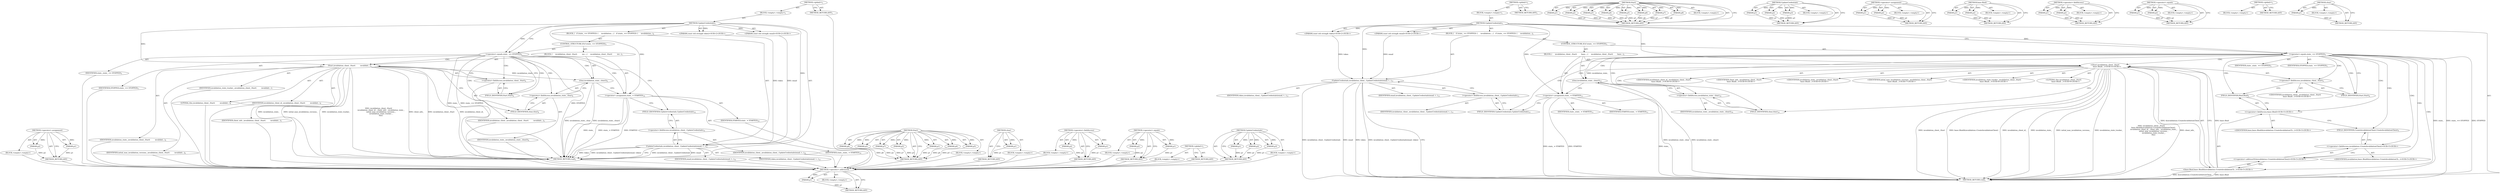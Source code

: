 digraph "clear" {
vulnerable_81 [label=<(METHOD,&lt;operator&gt;.assignment)>];
vulnerable_82 [label=<(PARAM,p1)>];
vulnerable_83 [label=<(PARAM,p2)>];
vulnerable_84 [label=<(BLOCK,&lt;empty&gt;,&lt;empty&gt;)>];
vulnerable_85 [label=<(METHOD_RETURN,ANY)>];
vulnerable_6 [label=<(METHOD,&lt;global&gt;)<SUB>1</SUB>>];
vulnerable_7 [label=<(BLOCK,&lt;empty&gt;,&lt;empty&gt;)<SUB>1</SUB>>];
vulnerable_8 [label=<(METHOD,UpdateCredentials)<SUB>1</SUB>>];
vulnerable_9 [label="<(PARAM,const std::string&amp; email)<SUB>2</SUB>>"];
vulnerable_10 [label="<(PARAM,const std::string&amp; token)<SUB>2</SUB>>"];
vulnerable_11 [label=<(BLOCK,{
   if (state_ == STOPPED) {
     invalidation...,{
   if (state_ == STOPPED) {
     invalidation...)<SUB>2</SUB>>];
vulnerable_12 [label=<(CONTROL_STRUCTURE,IF,if (state_ == STOPPED))<SUB>3</SUB>>];
vulnerable_13 [label=<(&lt;operator&gt;.equals,state_ == STOPPED)<SUB>3</SUB>>];
vulnerable_14 [label=<(IDENTIFIER,state_,state_ == STOPPED)<SUB>3</SUB>>];
vulnerable_15 [label=<(IDENTIFIER,STOPPED,state_ == STOPPED)<SUB>3</SUB>>];
vulnerable_16 [label=<(BLOCK,{
     invalidation_client_.Start(
         inv...,{
     invalidation_client_.Start(
         inv...)<SUB>3</SUB>>];
vulnerable_17 [label=<(Start,invalidation_client_.Start(
         invalidati...)<SUB>4</SUB>>];
vulnerable_18 [label=<(&lt;operator&gt;.fieldAccess,invalidation_client_.Start)<SUB>4</SUB>>];
vulnerable_19 [label=<(IDENTIFIER,invalidation_client_,invalidation_client_.Start(
         invalidati...)<SUB>4</SUB>>];
vulnerable_20 [label=<(FIELD_IDENTIFIER,Start,Start)<SUB>4</SUB>>];
vulnerable_21 [label=<(IDENTIFIER,invalidation_client_id_,invalidation_client_.Start(
         invalidati...)<SUB>5</SUB>>];
vulnerable_22 [label=<(IDENTIFIER,client_info_,invalidation_client_.Start(
         invalidati...)<SUB>5</SUB>>];
vulnerable_23 [label=<(IDENTIFIER,invalidation_state_,invalidation_client_.Start(
         invalidati...)<SUB>5</SUB>>];
vulnerable_24 [label=<(IDENTIFIER,initial_max_invalidation_versions_,invalidation_client_.Start(
         invalidati...)<SUB>6</SUB>>];
vulnerable_25 [label=<(IDENTIFIER,invalidation_state_tracker_,invalidation_client_.Start(
         invalidati...)<SUB>7</SUB>>];
vulnerable_26 [label=<(LITERAL,this,invalidation_client_.Start(
         invalidati...)<SUB>8</SUB>>];
vulnerable_27 [label=<(clear,invalidation_state_.clear())<SUB>9</SUB>>];
vulnerable_28 [label=<(&lt;operator&gt;.fieldAccess,invalidation_state_.clear)<SUB>9</SUB>>];
vulnerable_29 [label=<(IDENTIFIER,invalidation_state_,invalidation_state_.clear())<SUB>9</SUB>>];
vulnerable_30 [label=<(FIELD_IDENTIFIER,clear,clear)<SUB>9</SUB>>];
vulnerable_31 [label=<(&lt;operator&gt;.assignment,state_ = STARTED)<SUB>10</SUB>>];
vulnerable_32 [label=<(IDENTIFIER,state_,state_ = STARTED)<SUB>10</SUB>>];
vulnerable_33 [label=<(IDENTIFIER,STARTED,state_ = STARTED)<SUB>10</SUB>>];
vulnerable_34 [label=<(UpdateCredentials,invalidation_client_.UpdateCredentials(email, t...)<SUB>12</SUB>>];
vulnerable_35 [label=<(&lt;operator&gt;.fieldAccess,invalidation_client_.UpdateCredentials)<SUB>12</SUB>>];
vulnerable_36 [label=<(IDENTIFIER,invalidation_client_,invalidation_client_.UpdateCredentials(email, t...)<SUB>12</SUB>>];
vulnerable_37 [label=<(FIELD_IDENTIFIER,UpdateCredentials,UpdateCredentials)<SUB>12</SUB>>];
vulnerable_38 [label=<(IDENTIFIER,email,invalidation_client_.UpdateCredentials(email, t...)<SUB>12</SUB>>];
vulnerable_39 [label=<(IDENTIFIER,token,invalidation_client_.UpdateCredentials(email, t...)<SUB>12</SUB>>];
vulnerable_40 [label=<(METHOD_RETURN,void)<SUB>1</SUB>>];
vulnerable_42 [label=<(METHOD_RETURN,ANY)<SUB>1</SUB>>];
vulnerable_62 [label=<(METHOD,Start)>];
vulnerable_63 [label=<(PARAM,p1)>];
vulnerable_64 [label=<(PARAM,p2)>];
vulnerable_65 [label=<(PARAM,p3)>];
vulnerable_66 [label=<(PARAM,p4)>];
vulnerable_67 [label=<(PARAM,p5)>];
vulnerable_68 [label=<(PARAM,p6)>];
vulnerable_69 [label=<(PARAM,p7)>];
vulnerable_70 [label=<(BLOCK,&lt;empty&gt;,&lt;empty&gt;)>];
vulnerable_71 [label=<(METHOD_RETURN,ANY)>];
vulnerable_77 [label=<(METHOD,clear)>];
vulnerable_78 [label=<(PARAM,p1)>];
vulnerable_79 [label=<(BLOCK,&lt;empty&gt;,&lt;empty&gt;)>];
vulnerable_80 [label=<(METHOD_RETURN,ANY)>];
vulnerable_72 [label=<(METHOD,&lt;operator&gt;.fieldAccess)>];
vulnerable_73 [label=<(PARAM,p1)>];
vulnerable_74 [label=<(PARAM,p2)>];
vulnerable_75 [label=<(BLOCK,&lt;empty&gt;,&lt;empty&gt;)>];
vulnerable_76 [label=<(METHOD_RETURN,ANY)>];
vulnerable_57 [label=<(METHOD,&lt;operator&gt;.equals)>];
vulnerable_58 [label=<(PARAM,p1)>];
vulnerable_59 [label=<(PARAM,p2)>];
vulnerable_60 [label=<(BLOCK,&lt;empty&gt;,&lt;empty&gt;)>];
vulnerable_61 [label=<(METHOD_RETURN,ANY)>];
vulnerable_51 [label=<(METHOD,&lt;global&gt;)<SUB>1</SUB>>];
vulnerable_52 [label=<(BLOCK,&lt;empty&gt;,&lt;empty&gt;)>];
vulnerable_53 [label=<(METHOD_RETURN,ANY)>];
vulnerable_86 [label=<(METHOD,UpdateCredentials)>];
vulnerable_87 [label=<(PARAM,p1)>];
vulnerable_88 [label=<(PARAM,p2)>];
vulnerable_89 [label=<(PARAM,p3)>];
vulnerable_90 [label=<(BLOCK,&lt;empty&gt;,&lt;empty&gt;)>];
vulnerable_91 [label=<(METHOD_RETURN,ANY)>];
fixed_93 [label=<(METHOD,&lt;operator&gt;.addressOf)>];
fixed_94 [label=<(PARAM,p1)>];
fixed_95 [label=<(BLOCK,&lt;empty&gt;,&lt;empty&gt;)>];
fixed_96 [label=<(METHOD_RETURN,ANY)>];
fixed_6 [label=<(METHOD,&lt;global&gt;)<SUB>1</SUB>>];
fixed_7 [label=<(BLOCK,&lt;empty&gt;,&lt;empty&gt;)<SUB>1</SUB>>];
fixed_8 [label=<(METHOD,UpdateCredentials)<SUB>1</SUB>>];
fixed_9 [label="<(PARAM,const std::string&amp; email)<SUB>2</SUB>>"];
fixed_10 [label="<(PARAM,const std::string&amp; token)<SUB>2</SUB>>"];
fixed_11 [label=<(BLOCK,{
   if (state_ == STOPPED) {
     invalidation...,{
   if (state_ == STOPPED) {
     invalidation...)<SUB>2</SUB>>];
fixed_12 [label=<(CONTROL_STRUCTURE,IF,if (state_ == STOPPED))<SUB>3</SUB>>];
fixed_13 [label=<(&lt;operator&gt;.equals,state_ == STOPPED)<SUB>3</SUB>>];
fixed_14 [label=<(IDENTIFIER,state_,state_ == STOPPED)<SUB>3</SUB>>];
fixed_15 [label=<(IDENTIFIER,STOPPED,state_ == STOPPED)<SUB>3</SUB>>];
fixed_16 [label=<(BLOCK,{
     invalidation_client_.Start(
        base...,{
     invalidation_client_.Start(
        base...)<SUB>3</SUB>>];
fixed_17 [label="<(Start,invalidation_client_.Start(
        base::Bind(...)<SUB>4</SUB>>"];
fixed_18 [label=<(&lt;operator&gt;.fieldAccess,invalidation_client_.Start)<SUB>4</SUB>>];
fixed_19 [label="<(IDENTIFIER,invalidation_client_,invalidation_client_.Start(
        base::Bind(...)<SUB>4</SUB>>"];
fixed_20 [label=<(FIELD_IDENTIFIER,Start,Start)<SUB>4</SUB>>];
fixed_21 [label="<(base.Bind,base::Bind(&amp;invalidation::CreateInvalidationCli...)<SUB>5</SUB>>"];
fixed_22 [label="<(&lt;operator&gt;.fieldAccess,base::Bind)<SUB>5</SUB>>"];
fixed_23 [label="<(IDENTIFIER,base,base::Bind(&amp;invalidation::CreateInvalidationCli...)<SUB>5</SUB>>"];
fixed_24 [label=<(FIELD_IDENTIFIER,Bind,Bind)<SUB>5</SUB>>];
fixed_25 [label="<(&lt;operator&gt;.addressOf,&amp;invalidation::CreateInvalidationClient)<SUB>5</SUB>>"];
fixed_26 [label="<(&lt;operator&gt;.fieldAccess,invalidation::CreateInvalidationClient)<SUB>5</SUB>>"];
fixed_27 [label="<(IDENTIFIER,invalidation,base::Bind(&amp;invalidation::CreateInvalidationCli...)<SUB>5</SUB>>"];
fixed_28 [label=<(FIELD_IDENTIFIER,CreateInvalidationClient,CreateInvalidationClient)<SUB>5</SUB>>];
fixed_29 [label="<(IDENTIFIER,invalidation_client_id_,invalidation_client_.Start(
        base::Bind(...)<SUB>6</SUB>>"];
fixed_30 [label="<(IDENTIFIER,client_info_,invalidation_client_.Start(
        base::Bind(...)<SUB>6</SUB>>"];
fixed_31 [label="<(IDENTIFIER,invalidation_state_,invalidation_client_.Start(
        base::Bind(...)<SUB>6</SUB>>"];
fixed_32 [label="<(IDENTIFIER,initial_max_invalidation_versions_,invalidation_client_.Start(
        base::Bind(...)<SUB>7</SUB>>"];
fixed_33 [label="<(IDENTIFIER,invalidation_state_tracker_,invalidation_client_.Start(
        base::Bind(...)<SUB>8</SUB>>"];
fixed_34 [label="<(LITERAL,this,invalidation_client_.Start(
        base::Bind(...)<SUB>9</SUB>>"];
fixed_35 [label=<(clear,invalidation_state_.clear())<SUB>10</SUB>>];
fixed_36 [label=<(&lt;operator&gt;.fieldAccess,invalidation_state_.clear)<SUB>10</SUB>>];
fixed_37 [label=<(IDENTIFIER,invalidation_state_,invalidation_state_.clear())<SUB>10</SUB>>];
fixed_38 [label=<(FIELD_IDENTIFIER,clear,clear)<SUB>10</SUB>>];
fixed_39 [label=<(&lt;operator&gt;.assignment,state_ = STARTED)<SUB>11</SUB>>];
fixed_40 [label=<(IDENTIFIER,state_,state_ = STARTED)<SUB>11</SUB>>];
fixed_41 [label=<(IDENTIFIER,STARTED,state_ = STARTED)<SUB>11</SUB>>];
fixed_42 [label=<(UpdateCredentials,invalidation_client_.UpdateCredentials(email, t...)<SUB>13</SUB>>];
fixed_43 [label=<(&lt;operator&gt;.fieldAccess,invalidation_client_.UpdateCredentials)<SUB>13</SUB>>];
fixed_44 [label=<(IDENTIFIER,invalidation_client_,invalidation_client_.UpdateCredentials(email, t...)<SUB>13</SUB>>];
fixed_45 [label=<(FIELD_IDENTIFIER,UpdateCredentials,UpdateCredentials)<SUB>13</SUB>>];
fixed_46 [label=<(IDENTIFIER,email,invalidation_client_.UpdateCredentials(email, t...)<SUB>13</SUB>>];
fixed_47 [label=<(IDENTIFIER,token,invalidation_client_.UpdateCredentials(email, t...)<SUB>13</SUB>>];
fixed_48 [label=<(METHOD_RETURN,void)<SUB>1</SUB>>];
fixed_50 [label=<(METHOD_RETURN,ANY)<SUB>1</SUB>>];
fixed_72 [label=<(METHOD,Start)>];
fixed_73 [label=<(PARAM,p1)>];
fixed_74 [label=<(PARAM,p2)>];
fixed_75 [label=<(PARAM,p3)>];
fixed_76 [label=<(PARAM,p4)>];
fixed_77 [label=<(PARAM,p5)>];
fixed_78 [label=<(PARAM,p6)>];
fixed_79 [label=<(PARAM,p7)>];
fixed_80 [label=<(PARAM,p8)>];
fixed_81 [label=<(BLOCK,&lt;empty&gt;,&lt;empty&gt;)>];
fixed_82 [label=<(METHOD_RETURN,ANY)>];
fixed_106 [label=<(METHOD,UpdateCredentials)>];
fixed_107 [label=<(PARAM,p1)>];
fixed_108 [label=<(PARAM,p2)>];
fixed_109 [label=<(PARAM,p3)>];
fixed_110 [label=<(BLOCK,&lt;empty&gt;,&lt;empty&gt;)>];
fixed_111 [label=<(METHOD_RETURN,ANY)>];
fixed_101 [label=<(METHOD,&lt;operator&gt;.assignment)>];
fixed_102 [label=<(PARAM,p1)>];
fixed_103 [label=<(PARAM,p2)>];
fixed_104 [label=<(BLOCK,&lt;empty&gt;,&lt;empty&gt;)>];
fixed_105 [label=<(METHOD_RETURN,ANY)>];
fixed_88 [label=<(METHOD,base.Bind)>];
fixed_89 [label=<(PARAM,p1)>];
fixed_90 [label=<(PARAM,p2)>];
fixed_91 [label=<(BLOCK,&lt;empty&gt;,&lt;empty&gt;)>];
fixed_92 [label=<(METHOD_RETURN,ANY)>];
fixed_83 [label=<(METHOD,&lt;operator&gt;.fieldAccess)>];
fixed_84 [label=<(PARAM,p1)>];
fixed_85 [label=<(PARAM,p2)>];
fixed_86 [label=<(BLOCK,&lt;empty&gt;,&lt;empty&gt;)>];
fixed_87 [label=<(METHOD_RETURN,ANY)>];
fixed_67 [label=<(METHOD,&lt;operator&gt;.equals)>];
fixed_68 [label=<(PARAM,p1)>];
fixed_69 [label=<(PARAM,p2)>];
fixed_70 [label=<(BLOCK,&lt;empty&gt;,&lt;empty&gt;)>];
fixed_71 [label=<(METHOD_RETURN,ANY)>];
fixed_61 [label=<(METHOD,&lt;global&gt;)<SUB>1</SUB>>];
fixed_62 [label=<(BLOCK,&lt;empty&gt;,&lt;empty&gt;)>];
fixed_63 [label=<(METHOD_RETURN,ANY)>];
fixed_97 [label=<(METHOD,clear)>];
fixed_98 [label=<(PARAM,p1)>];
fixed_99 [label=<(BLOCK,&lt;empty&gt;,&lt;empty&gt;)>];
fixed_100 [label=<(METHOD_RETURN,ANY)>];
vulnerable_81 -> vulnerable_82  [key=0, label="AST: "];
vulnerable_81 -> vulnerable_82  [key=1, label="DDG: "];
vulnerable_81 -> vulnerable_84  [key=0, label="AST: "];
vulnerable_81 -> vulnerable_83  [key=0, label="AST: "];
vulnerable_81 -> vulnerable_83  [key=1, label="DDG: "];
vulnerable_81 -> vulnerable_85  [key=0, label="AST: "];
vulnerable_81 -> vulnerable_85  [key=1, label="CFG: "];
vulnerable_82 -> vulnerable_85  [key=0, label="DDG: p1"];
vulnerable_83 -> vulnerable_85  [key=0, label="DDG: p2"];
vulnerable_84 -> fixed_93  [key=0];
vulnerable_85 -> fixed_93  [key=0];
vulnerable_6 -> vulnerable_7  [key=0, label="AST: "];
vulnerable_6 -> vulnerable_42  [key=0, label="AST: "];
vulnerable_6 -> vulnerable_42  [key=1, label="CFG: "];
vulnerable_7 -> vulnerable_8  [key=0, label="AST: "];
vulnerable_8 -> vulnerable_9  [key=0, label="AST: "];
vulnerable_8 -> vulnerable_9  [key=1, label="DDG: "];
vulnerable_8 -> vulnerable_10  [key=0, label="AST: "];
vulnerable_8 -> vulnerable_10  [key=1, label="DDG: "];
vulnerable_8 -> vulnerable_11  [key=0, label="AST: "];
vulnerable_8 -> vulnerable_40  [key=0, label="AST: "];
vulnerable_8 -> vulnerable_13  [key=0, label="CFG: "];
vulnerable_8 -> vulnerable_13  [key=1, label="DDG: "];
vulnerable_8 -> vulnerable_34  [key=0, label="DDG: "];
vulnerable_8 -> vulnerable_31  [key=0, label="DDG: "];
vulnerable_8 -> vulnerable_17  [key=0, label="DDG: "];
vulnerable_9 -> vulnerable_34  [key=0, label="DDG: email"];
vulnerable_10 -> vulnerable_34  [key=0, label="DDG: token"];
vulnerable_11 -> vulnerable_12  [key=0, label="AST: "];
vulnerable_11 -> vulnerable_34  [key=0, label="AST: "];
vulnerable_12 -> vulnerable_13  [key=0, label="AST: "];
vulnerable_12 -> vulnerable_16  [key=0, label="AST: "];
vulnerable_13 -> vulnerable_14  [key=0, label="AST: "];
vulnerable_13 -> vulnerable_15  [key=0, label="AST: "];
vulnerable_13 -> vulnerable_20  [key=0, label="CFG: "];
vulnerable_13 -> vulnerable_20  [key=1, label="CDG: "];
vulnerable_13 -> vulnerable_37  [key=0, label="CFG: "];
vulnerable_13 -> vulnerable_40  [key=0, label="DDG: state_"];
vulnerable_13 -> vulnerable_40  [key=1, label="DDG: state_ == STOPPED"];
vulnerable_13 -> vulnerable_40  [key=2, label="DDG: STOPPED"];
vulnerable_13 -> vulnerable_17  [key=0, label="CDG: "];
vulnerable_13 -> vulnerable_30  [key=0, label="CDG: "];
vulnerable_13 -> vulnerable_18  [key=0, label="CDG: "];
vulnerable_13 -> vulnerable_28  [key=0, label="CDG: "];
vulnerable_13 -> vulnerable_27  [key=0, label="CDG: "];
vulnerable_13 -> vulnerable_31  [key=0, label="CDG: "];
vulnerable_14 -> fixed_93  [key=0];
vulnerable_15 -> fixed_93  [key=0];
vulnerable_16 -> vulnerable_17  [key=0, label="AST: "];
vulnerable_16 -> vulnerable_27  [key=0, label="AST: "];
vulnerable_16 -> vulnerable_31  [key=0, label="AST: "];
vulnerable_17 -> vulnerable_18  [key=0, label="AST: "];
vulnerable_17 -> vulnerable_21  [key=0, label="AST: "];
vulnerable_17 -> vulnerable_22  [key=0, label="AST: "];
vulnerable_17 -> vulnerable_23  [key=0, label="AST: "];
vulnerable_17 -> vulnerable_24  [key=0, label="AST: "];
vulnerable_17 -> vulnerable_25  [key=0, label="AST: "];
vulnerable_17 -> vulnerable_26  [key=0, label="AST: "];
vulnerable_17 -> vulnerable_30  [key=0, label="CFG: "];
vulnerable_17 -> vulnerable_40  [key=0, label="DDG: invalidation_client_.Start"];
vulnerable_17 -> vulnerable_40  [key=1, label="DDG: invalidation_client_id_"];
vulnerable_17 -> vulnerable_40  [key=2, label="DDG: invalidation_state_"];
vulnerable_17 -> vulnerable_40  [key=3, label="DDG: initial_max_invalidation_versions_"];
vulnerable_17 -> vulnerable_40  [key=4, label="DDG: invalidation_state_tracker_"];
vulnerable_17 -> vulnerable_40  [key=5, label="DDG: invalidation_client_.Start(
         invalidation_client_id_, client_info_, invalidation_state_,
         initial_max_invalidation_versions_,
         invalidation_state_tracker_,
        this)"];
vulnerable_17 -> vulnerable_40  [key=6, label="DDG: client_info_"];
vulnerable_17 -> vulnerable_27  [key=0, label="DDG: invalidation_state_"];
vulnerable_18 -> vulnerable_19  [key=0, label="AST: "];
vulnerable_18 -> vulnerable_20  [key=0, label="AST: "];
vulnerable_18 -> vulnerable_17  [key=0, label="CFG: "];
vulnerable_19 -> fixed_93  [key=0];
vulnerable_20 -> vulnerable_18  [key=0, label="CFG: "];
vulnerable_21 -> fixed_93  [key=0];
vulnerable_22 -> fixed_93  [key=0];
vulnerable_23 -> fixed_93  [key=0];
vulnerable_24 -> fixed_93  [key=0];
vulnerable_25 -> fixed_93  [key=0];
vulnerable_26 -> fixed_93  [key=0];
vulnerable_27 -> vulnerable_28  [key=0, label="AST: "];
vulnerable_27 -> vulnerable_31  [key=0, label="CFG: "];
vulnerable_27 -> vulnerable_40  [key=0, label="DDG: invalidation_state_.clear"];
vulnerable_27 -> vulnerable_40  [key=1, label="DDG: invalidation_state_.clear()"];
vulnerable_28 -> vulnerable_29  [key=0, label="AST: "];
vulnerable_28 -> vulnerable_30  [key=0, label="AST: "];
vulnerable_28 -> vulnerable_27  [key=0, label="CFG: "];
vulnerable_29 -> fixed_93  [key=0];
vulnerable_30 -> vulnerable_28  [key=0, label="CFG: "];
vulnerable_31 -> vulnerable_32  [key=0, label="AST: "];
vulnerable_31 -> vulnerable_33  [key=0, label="AST: "];
vulnerable_31 -> vulnerable_37  [key=0, label="CFG: "];
vulnerable_31 -> vulnerable_40  [key=0, label="DDG: state_"];
vulnerable_31 -> vulnerable_40  [key=1, label="DDG: state_ = STARTED"];
vulnerable_31 -> vulnerable_40  [key=2, label="DDG: STARTED"];
vulnerable_32 -> fixed_93  [key=0];
vulnerable_33 -> fixed_93  [key=0];
vulnerable_34 -> vulnerable_35  [key=0, label="AST: "];
vulnerable_34 -> vulnerable_38  [key=0, label="AST: "];
vulnerable_34 -> vulnerable_39  [key=0, label="AST: "];
vulnerable_34 -> vulnerable_40  [key=0, label="CFG: "];
vulnerable_34 -> vulnerable_40  [key=1, label="DDG: invalidation_client_.UpdateCredentials"];
vulnerable_34 -> vulnerable_40  [key=2, label="DDG: email"];
vulnerable_34 -> vulnerable_40  [key=3, label="DDG: token"];
vulnerable_34 -> vulnerable_40  [key=4, label="DDG: invalidation_client_.UpdateCredentials(email, token)"];
vulnerable_35 -> vulnerable_36  [key=0, label="AST: "];
vulnerable_35 -> vulnerable_37  [key=0, label="AST: "];
vulnerable_35 -> vulnerable_34  [key=0, label="CFG: "];
vulnerable_36 -> fixed_93  [key=0];
vulnerable_37 -> vulnerable_35  [key=0, label="CFG: "];
vulnerable_38 -> fixed_93  [key=0];
vulnerable_39 -> fixed_93  [key=0];
vulnerable_40 -> fixed_93  [key=0];
vulnerable_42 -> fixed_93  [key=0];
vulnerable_62 -> vulnerable_63  [key=0, label="AST: "];
vulnerable_62 -> vulnerable_63  [key=1, label="DDG: "];
vulnerable_62 -> vulnerable_70  [key=0, label="AST: "];
vulnerable_62 -> vulnerable_64  [key=0, label="AST: "];
vulnerable_62 -> vulnerable_64  [key=1, label="DDG: "];
vulnerable_62 -> vulnerable_71  [key=0, label="AST: "];
vulnerable_62 -> vulnerable_71  [key=1, label="CFG: "];
vulnerable_62 -> vulnerable_65  [key=0, label="AST: "];
vulnerable_62 -> vulnerable_65  [key=1, label="DDG: "];
vulnerable_62 -> vulnerable_66  [key=0, label="AST: "];
vulnerable_62 -> vulnerable_66  [key=1, label="DDG: "];
vulnerable_62 -> vulnerable_67  [key=0, label="AST: "];
vulnerable_62 -> vulnerable_67  [key=1, label="DDG: "];
vulnerable_62 -> vulnerable_68  [key=0, label="AST: "];
vulnerable_62 -> vulnerable_68  [key=1, label="DDG: "];
vulnerable_62 -> vulnerable_69  [key=0, label="AST: "];
vulnerable_62 -> vulnerable_69  [key=1, label="DDG: "];
vulnerable_63 -> vulnerable_71  [key=0, label="DDG: p1"];
vulnerable_64 -> vulnerable_71  [key=0, label="DDG: p2"];
vulnerable_65 -> vulnerable_71  [key=0, label="DDG: p3"];
vulnerable_66 -> vulnerable_71  [key=0, label="DDG: p4"];
vulnerable_67 -> vulnerable_71  [key=0, label="DDG: p5"];
vulnerable_68 -> vulnerable_71  [key=0, label="DDG: p6"];
vulnerable_69 -> vulnerable_71  [key=0, label="DDG: p7"];
vulnerable_70 -> fixed_93  [key=0];
vulnerable_71 -> fixed_93  [key=0];
vulnerable_77 -> vulnerable_78  [key=0, label="AST: "];
vulnerable_77 -> vulnerable_78  [key=1, label="DDG: "];
vulnerable_77 -> vulnerable_79  [key=0, label="AST: "];
vulnerable_77 -> vulnerable_80  [key=0, label="AST: "];
vulnerable_77 -> vulnerable_80  [key=1, label="CFG: "];
vulnerable_78 -> vulnerable_80  [key=0, label="DDG: p1"];
vulnerable_79 -> fixed_93  [key=0];
vulnerable_80 -> fixed_93  [key=0];
vulnerable_72 -> vulnerable_73  [key=0, label="AST: "];
vulnerable_72 -> vulnerable_73  [key=1, label="DDG: "];
vulnerable_72 -> vulnerable_75  [key=0, label="AST: "];
vulnerable_72 -> vulnerable_74  [key=0, label="AST: "];
vulnerable_72 -> vulnerable_74  [key=1, label="DDG: "];
vulnerable_72 -> vulnerable_76  [key=0, label="AST: "];
vulnerable_72 -> vulnerable_76  [key=1, label="CFG: "];
vulnerable_73 -> vulnerable_76  [key=0, label="DDG: p1"];
vulnerable_74 -> vulnerable_76  [key=0, label="DDG: p2"];
vulnerable_75 -> fixed_93  [key=0];
vulnerable_76 -> fixed_93  [key=0];
vulnerable_57 -> vulnerable_58  [key=0, label="AST: "];
vulnerable_57 -> vulnerable_58  [key=1, label="DDG: "];
vulnerable_57 -> vulnerable_60  [key=0, label="AST: "];
vulnerable_57 -> vulnerable_59  [key=0, label="AST: "];
vulnerable_57 -> vulnerable_59  [key=1, label="DDG: "];
vulnerable_57 -> vulnerable_61  [key=0, label="AST: "];
vulnerable_57 -> vulnerable_61  [key=1, label="CFG: "];
vulnerable_58 -> vulnerable_61  [key=0, label="DDG: p1"];
vulnerable_59 -> vulnerable_61  [key=0, label="DDG: p2"];
vulnerable_60 -> fixed_93  [key=0];
vulnerable_61 -> fixed_93  [key=0];
vulnerable_51 -> vulnerable_52  [key=0, label="AST: "];
vulnerable_51 -> vulnerable_53  [key=0, label="AST: "];
vulnerable_51 -> vulnerable_53  [key=1, label="CFG: "];
vulnerable_52 -> fixed_93  [key=0];
vulnerable_53 -> fixed_93  [key=0];
vulnerable_86 -> vulnerable_87  [key=0, label="AST: "];
vulnerable_86 -> vulnerable_87  [key=1, label="DDG: "];
vulnerable_86 -> vulnerable_90  [key=0, label="AST: "];
vulnerable_86 -> vulnerable_88  [key=0, label="AST: "];
vulnerable_86 -> vulnerable_88  [key=1, label="DDG: "];
vulnerable_86 -> vulnerable_91  [key=0, label="AST: "];
vulnerable_86 -> vulnerable_91  [key=1, label="CFG: "];
vulnerable_86 -> vulnerable_89  [key=0, label="AST: "];
vulnerable_86 -> vulnerable_89  [key=1, label="DDG: "];
vulnerable_87 -> vulnerable_91  [key=0, label="DDG: p1"];
vulnerable_88 -> vulnerable_91  [key=0, label="DDG: p2"];
vulnerable_89 -> vulnerable_91  [key=0, label="DDG: p3"];
vulnerable_90 -> fixed_93  [key=0];
vulnerable_91 -> fixed_93  [key=0];
fixed_93 -> fixed_94  [key=0, label="AST: "];
fixed_93 -> fixed_94  [key=1, label="DDG: "];
fixed_93 -> fixed_95  [key=0, label="AST: "];
fixed_93 -> fixed_96  [key=0, label="AST: "];
fixed_93 -> fixed_96  [key=1, label="CFG: "];
fixed_94 -> fixed_96  [key=0, label="DDG: p1"];
fixed_6 -> fixed_7  [key=0, label="AST: "];
fixed_6 -> fixed_50  [key=0, label="AST: "];
fixed_6 -> fixed_50  [key=1, label="CFG: "];
fixed_7 -> fixed_8  [key=0, label="AST: "];
fixed_8 -> fixed_9  [key=0, label="AST: "];
fixed_8 -> fixed_9  [key=1, label="DDG: "];
fixed_8 -> fixed_10  [key=0, label="AST: "];
fixed_8 -> fixed_10  [key=1, label="DDG: "];
fixed_8 -> fixed_11  [key=0, label="AST: "];
fixed_8 -> fixed_48  [key=0, label="AST: "];
fixed_8 -> fixed_13  [key=0, label="CFG: "];
fixed_8 -> fixed_13  [key=1, label="DDG: "];
fixed_8 -> fixed_42  [key=0, label="DDG: "];
fixed_8 -> fixed_39  [key=0, label="DDG: "];
fixed_8 -> fixed_17  [key=0, label="DDG: "];
fixed_9 -> fixed_42  [key=0, label="DDG: email"];
fixed_10 -> fixed_42  [key=0, label="DDG: token"];
fixed_11 -> fixed_12  [key=0, label="AST: "];
fixed_11 -> fixed_42  [key=0, label="AST: "];
fixed_12 -> fixed_13  [key=0, label="AST: "];
fixed_12 -> fixed_16  [key=0, label="AST: "];
fixed_13 -> fixed_14  [key=0, label="AST: "];
fixed_13 -> fixed_15  [key=0, label="AST: "];
fixed_13 -> fixed_20  [key=0, label="CFG: "];
fixed_13 -> fixed_20  [key=1, label="CDG: "];
fixed_13 -> fixed_45  [key=0, label="CFG: "];
fixed_13 -> fixed_48  [key=0, label="DDG: state_"];
fixed_13 -> fixed_48  [key=1, label="DDG: state_ == STOPPED"];
fixed_13 -> fixed_48  [key=2, label="DDG: STOPPED"];
fixed_13 -> fixed_24  [key=0, label="CDG: "];
fixed_13 -> fixed_17  [key=0, label="CDG: "];
fixed_13 -> fixed_21  [key=0, label="CDG: "];
fixed_13 -> fixed_26  [key=0, label="CDG: "];
fixed_13 -> fixed_28  [key=0, label="CDG: "];
fixed_13 -> fixed_36  [key=0, label="CDG: "];
fixed_13 -> fixed_38  [key=0, label="CDG: "];
fixed_13 -> fixed_25  [key=0, label="CDG: "];
fixed_13 -> fixed_22  [key=0, label="CDG: "];
fixed_13 -> fixed_18  [key=0, label="CDG: "];
fixed_13 -> fixed_35  [key=0, label="CDG: "];
fixed_13 -> fixed_39  [key=0, label="CDG: "];
fixed_16 -> fixed_17  [key=0, label="AST: "];
fixed_16 -> fixed_35  [key=0, label="AST: "];
fixed_16 -> fixed_39  [key=0, label="AST: "];
fixed_17 -> fixed_18  [key=0, label="AST: "];
fixed_17 -> fixed_21  [key=0, label="AST: "];
fixed_17 -> fixed_29  [key=0, label="AST: "];
fixed_17 -> fixed_30  [key=0, label="AST: "];
fixed_17 -> fixed_31  [key=0, label="AST: "];
fixed_17 -> fixed_32  [key=0, label="AST: "];
fixed_17 -> fixed_33  [key=0, label="AST: "];
fixed_17 -> fixed_34  [key=0, label="AST: "];
fixed_17 -> fixed_38  [key=0, label="CFG: "];
fixed_17 -> fixed_48  [key=0, label="DDG: invalidation_client_.Start"];
fixed_17 -> fixed_48  [key=1, label="DDG: base::Bind(&amp;invalidation::CreateInvalidationClient)"];
fixed_17 -> fixed_48  [key=2, label="DDG: invalidation_client_id_"];
fixed_17 -> fixed_48  [key=3, label="DDG: invalidation_state_"];
fixed_17 -> fixed_48  [key=4, label="DDG: initial_max_invalidation_versions_"];
fixed_17 -> fixed_48  [key=5, label="DDG: invalidation_state_tracker_"];
fixed_17 -> fixed_48  [key=6, label="DDG: invalidation_client_.Start(
        base::Bind(&amp;invalidation::CreateInvalidationClient),
         invalidation_client_id_, client_info_, invalidation_state_,
         initial_max_invalidation_versions_,
         invalidation_state_tracker_,
        this)"];
fixed_17 -> fixed_48  [key=7, label="DDG: client_info_"];
fixed_17 -> fixed_35  [key=0, label="DDG: invalidation_state_"];
fixed_18 -> fixed_19  [key=0, label="AST: "];
fixed_18 -> fixed_20  [key=0, label="AST: "];
fixed_18 -> fixed_24  [key=0, label="CFG: "];
fixed_20 -> fixed_18  [key=0, label="CFG: "];
fixed_21 -> fixed_22  [key=0, label="AST: "];
fixed_21 -> fixed_25  [key=0, label="AST: "];
fixed_21 -> fixed_17  [key=0, label="CFG: "];
fixed_21 -> fixed_17  [key=1, label="DDG: base::Bind"];
fixed_21 -> fixed_17  [key=2, label="DDG: &amp;invalidation::CreateInvalidationClient"];
fixed_21 -> fixed_48  [key=0, label="DDG: base::Bind"];
fixed_21 -> fixed_48  [key=1, label="DDG: &amp;invalidation::CreateInvalidationClient"];
fixed_22 -> fixed_23  [key=0, label="AST: "];
fixed_22 -> fixed_24  [key=0, label="AST: "];
fixed_22 -> fixed_28  [key=0, label="CFG: "];
fixed_24 -> fixed_22  [key=0, label="CFG: "];
fixed_25 -> fixed_26  [key=0, label="AST: "];
fixed_25 -> fixed_21  [key=0, label="CFG: "];
fixed_26 -> fixed_27  [key=0, label="AST: "];
fixed_26 -> fixed_28  [key=0, label="AST: "];
fixed_26 -> fixed_25  [key=0, label="CFG: "];
fixed_28 -> fixed_26  [key=0, label="CFG: "];
fixed_35 -> fixed_36  [key=0, label="AST: "];
fixed_35 -> fixed_39  [key=0, label="CFG: "];
fixed_35 -> fixed_48  [key=0, label="DDG: invalidation_state_.clear"];
fixed_35 -> fixed_48  [key=1, label="DDG: invalidation_state_.clear()"];
fixed_36 -> fixed_37  [key=0, label="AST: "];
fixed_36 -> fixed_38  [key=0, label="AST: "];
fixed_36 -> fixed_35  [key=0, label="CFG: "];
fixed_38 -> fixed_36  [key=0, label="CFG: "];
fixed_39 -> fixed_40  [key=0, label="AST: "];
fixed_39 -> fixed_41  [key=0, label="AST: "];
fixed_39 -> fixed_45  [key=0, label="CFG: "];
fixed_39 -> fixed_48  [key=0, label="DDG: state_"];
fixed_39 -> fixed_48  [key=1, label="DDG: state_ = STARTED"];
fixed_39 -> fixed_48  [key=2, label="DDG: STARTED"];
fixed_42 -> fixed_43  [key=0, label="AST: "];
fixed_42 -> fixed_46  [key=0, label="AST: "];
fixed_42 -> fixed_47  [key=0, label="AST: "];
fixed_42 -> fixed_48  [key=0, label="CFG: "];
fixed_42 -> fixed_48  [key=1, label="DDG: invalidation_client_.UpdateCredentials"];
fixed_42 -> fixed_48  [key=2, label="DDG: email"];
fixed_42 -> fixed_48  [key=3, label="DDG: token"];
fixed_42 -> fixed_48  [key=4, label="DDG: invalidation_client_.UpdateCredentials(email, token)"];
fixed_43 -> fixed_44  [key=0, label="AST: "];
fixed_43 -> fixed_45  [key=0, label="AST: "];
fixed_43 -> fixed_42  [key=0, label="CFG: "];
fixed_45 -> fixed_43  [key=0, label="CFG: "];
fixed_72 -> fixed_73  [key=0, label="AST: "];
fixed_72 -> fixed_73  [key=1, label="DDG: "];
fixed_72 -> fixed_81  [key=0, label="AST: "];
fixed_72 -> fixed_74  [key=0, label="AST: "];
fixed_72 -> fixed_74  [key=1, label="DDG: "];
fixed_72 -> fixed_82  [key=0, label="AST: "];
fixed_72 -> fixed_82  [key=1, label="CFG: "];
fixed_72 -> fixed_75  [key=0, label="AST: "];
fixed_72 -> fixed_75  [key=1, label="DDG: "];
fixed_72 -> fixed_76  [key=0, label="AST: "];
fixed_72 -> fixed_76  [key=1, label="DDG: "];
fixed_72 -> fixed_77  [key=0, label="AST: "];
fixed_72 -> fixed_77  [key=1, label="DDG: "];
fixed_72 -> fixed_78  [key=0, label="AST: "];
fixed_72 -> fixed_78  [key=1, label="DDG: "];
fixed_72 -> fixed_79  [key=0, label="AST: "];
fixed_72 -> fixed_79  [key=1, label="DDG: "];
fixed_72 -> fixed_80  [key=0, label="AST: "];
fixed_72 -> fixed_80  [key=1, label="DDG: "];
fixed_73 -> fixed_82  [key=0, label="DDG: p1"];
fixed_74 -> fixed_82  [key=0, label="DDG: p2"];
fixed_75 -> fixed_82  [key=0, label="DDG: p3"];
fixed_76 -> fixed_82  [key=0, label="DDG: p4"];
fixed_77 -> fixed_82  [key=0, label="DDG: p5"];
fixed_78 -> fixed_82  [key=0, label="DDG: p6"];
fixed_79 -> fixed_82  [key=0, label="DDG: p7"];
fixed_80 -> fixed_82  [key=0, label="DDG: p8"];
fixed_106 -> fixed_107  [key=0, label="AST: "];
fixed_106 -> fixed_107  [key=1, label="DDG: "];
fixed_106 -> fixed_110  [key=0, label="AST: "];
fixed_106 -> fixed_108  [key=0, label="AST: "];
fixed_106 -> fixed_108  [key=1, label="DDG: "];
fixed_106 -> fixed_111  [key=0, label="AST: "];
fixed_106 -> fixed_111  [key=1, label="CFG: "];
fixed_106 -> fixed_109  [key=0, label="AST: "];
fixed_106 -> fixed_109  [key=1, label="DDG: "];
fixed_107 -> fixed_111  [key=0, label="DDG: p1"];
fixed_108 -> fixed_111  [key=0, label="DDG: p2"];
fixed_109 -> fixed_111  [key=0, label="DDG: p3"];
fixed_101 -> fixed_102  [key=0, label="AST: "];
fixed_101 -> fixed_102  [key=1, label="DDG: "];
fixed_101 -> fixed_104  [key=0, label="AST: "];
fixed_101 -> fixed_103  [key=0, label="AST: "];
fixed_101 -> fixed_103  [key=1, label="DDG: "];
fixed_101 -> fixed_105  [key=0, label="AST: "];
fixed_101 -> fixed_105  [key=1, label="CFG: "];
fixed_102 -> fixed_105  [key=0, label="DDG: p1"];
fixed_103 -> fixed_105  [key=0, label="DDG: p2"];
fixed_88 -> fixed_89  [key=0, label="AST: "];
fixed_88 -> fixed_89  [key=1, label="DDG: "];
fixed_88 -> fixed_91  [key=0, label="AST: "];
fixed_88 -> fixed_90  [key=0, label="AST: "];
fixed_88 -> fixed_90  [key=1, label="DDG: "];
fixed_88 -> fixed_92  [key=0, label="AST: "];
fixed_88 -> fixed_92  [key=1, label="CFG: "];
fixed_89 -> fixed_92  [key=0, label="DDG: p1"];
fixed_90 -> fixed_92  [key=0, label="DDG: p2"];
fixed_83 -> fixed_84  [key=0, label="AST: "];
fixed_83 -> fixed_84  [key=1, label="DDG: "];
fixed_83 -> fixed_86  [key=0, label="AST: "];
fixed_83 -> fixed_85  [key=0, label="AST: "];
fixed_83 -> fixed_85  [key=1, label="DDG: "];
fixed_83 -> fixed_87  [key=0, label="AST: "];
fixed_83 -> fixed_87  [key=1, label="CFG: "];
fixed_84 -> fixed_87  [key=0, label="DDG: p1"];
fixed_85 -> fixed_87  [key=0, label="DDG: p2"];
fixed_67 -> fixed_68  [key=0, label="AST: "];
fixed_67 -> fixed_68  [key=1, label="DDG: "];
fixed_67 -> fixed_70  [key=0, label="AST: "];
fixed_67 -> fixed_69  [key=0, label="AST: "];
fixed_67 -> fixed_69  [key=1, label="DDG: "];
fixed_67 -> fixed_71  [key=0, label="AST: "];
fixed_67 -> fixed_71  [key=1, label="CFG: "];
fixed_68 -> fixed_71  [key=0, label="DDG: p1"];
fixed_69 -> fixed_71  [key=0, label="DDG: p2"];
fixed_61 -> fixed_62  [key=0, label="AST: "];
fixed_61 -> fixed_63  [key=0, label="AST: "];
fixed_61 -> fixed_63  [key=1, label="CFG: "];
fixed_97 -> fixed_98  [key=0, label="AST: "];
fixed_97 -> fixed_98  [key=1, label="DDG: "];
fixed_97 -> fixed_99  [key=0, label="AST: "];
fixed_97 -> fixed_100  [key=0, label="AST: "];
fixed_97 -> fixed_100  [key=1, label="CFG: "];
fixed_98 -> fixed_100  [key=0, label="DDG: p1"];
}

